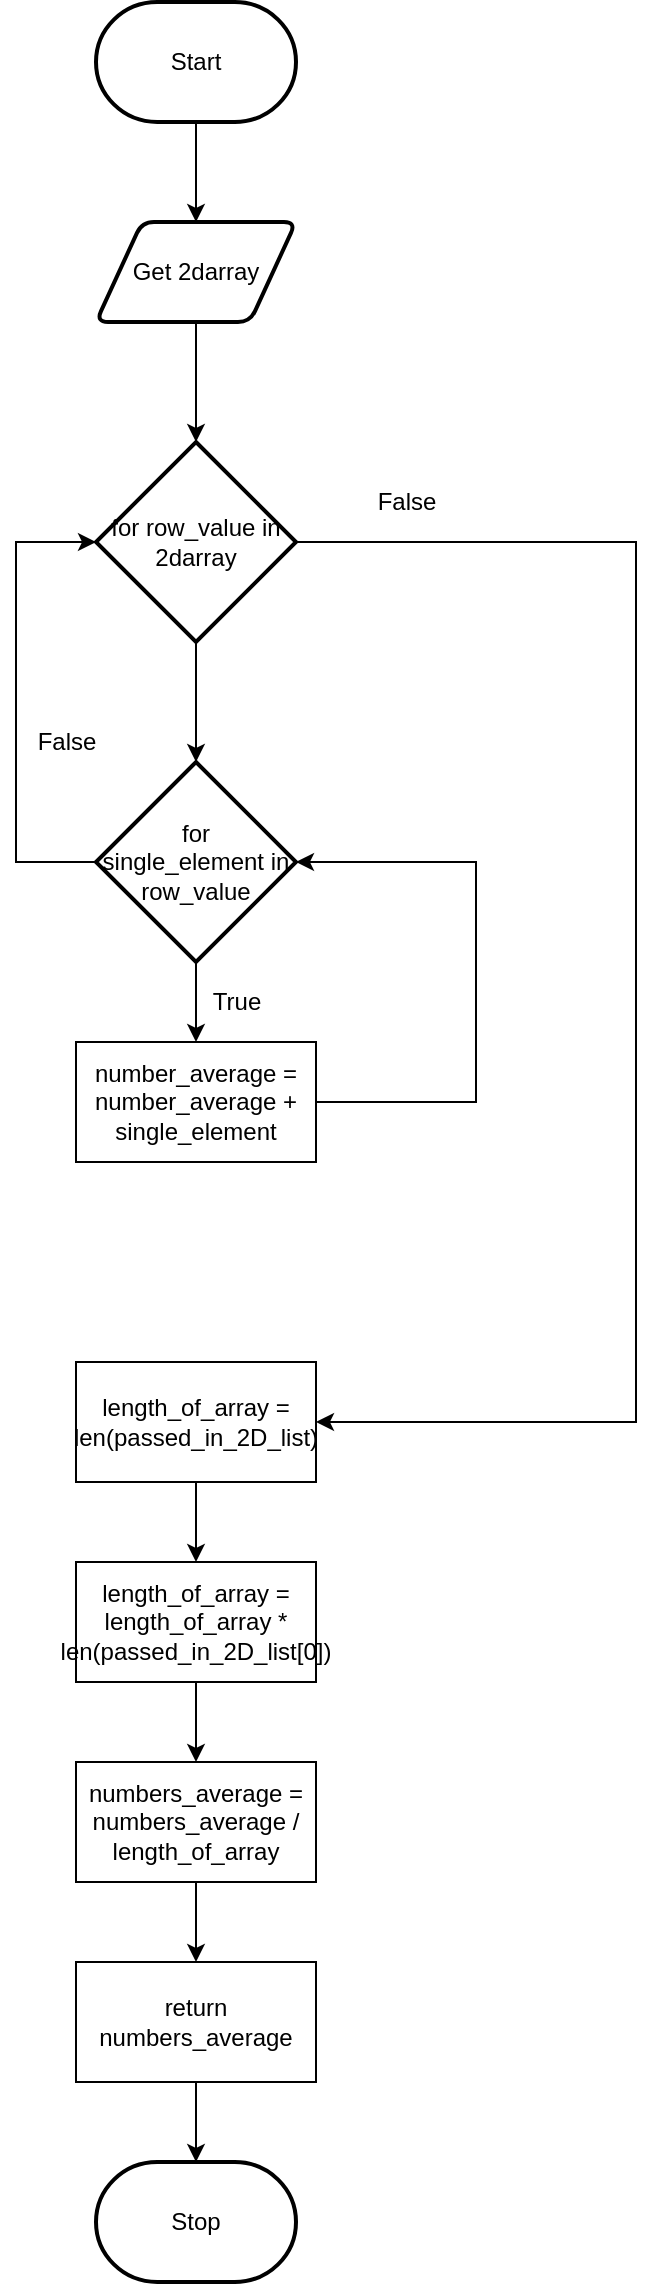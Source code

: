 <mxfile>
    <diagram id="Uj27u6g6IByhOTaoBkWt" name="Flowchart">
        <mxGraphModel dx="1074" dy="741" grid="1" gridSize="10" guides="1" tooltips="1" connect="1" arrows="1" fold="1" page="1" pageScale="1" pageWidth="827" pageHeight="1169" math="0" shadow="0">
            <root>
                <mxCell id="0"/>
                <mxCell id="1" parent="0"/>
                <mxCell id="93" style="edgeStyle=orthogonalEdgeStyle;rounded=0;html=1;entryX=0.5;entryY=0;entryDx=0;entryDy=0;entryPerimeter=0;" edge="1" parent="1" source="3" target="72">
                    <mxGeometry relative="1" as="geometry"/>
                </mxCell>
                <mxCell id="3" value="Get 2darray" style="shape=parallelogram;html=1;strokeWidth=2;perimeter=parallelogramPerimeter;whiteSpace=wrap;rounded=1;arcSize=12;size=0.23;" parent="1" vertex="1">
                    <mxGeometry x="380" y="130" width="100" height="50" as="geometry"/>
                </mxCell>
                <mxCell id="68" style="edgeStyle=orthogonalEdgeStyle;rounded=0;html=1;entryX=0.5;entryY=0;entryDx=0;entryDy=0;" parent="1" source="5" target="3" edge="1">
                    <mxGeometry relative="1" as="geometry"/>
                </mxCell>
                <mxCell id="5" value="Start" style="strokeWidth=2;html=1;shape=mxgraph.flowchart.terminator;whiteSpace=wrap;" parent="1" vertex="1">
                    <mxGeometry x="380" y="20" width="100" height="60" as="geometry"/>
                </mxCell>
                <mxCell id="11" value="Stop" style="strokeWidth=2;html=1;shape=mxgraph.flowchart.terminator;whiteSpace=wrap;" parent="1" vertex="1">
                    <mxGeometry x="380" y="1100" width="100" height="60" as="geometry"/>
                </mxCell>
                <mxCell id="52" value="False" style="text;html=1;resizable=0;autosize=1;align=center;verticalAlign=middle;points=[];fillColor=none;strokeColor=none;rounded=0;" parent="1" vertex="1">
                    <mxGeometry x="340" y="380" width="50" height="20" as="geometry"/>
                </mxCell>
                <mxCell id="53" value="True" style="text;html=1;resizable=0;autosize=1;align=center;verticalAlign=middle;points=[];fillColor=none;strokeColor=none;rounded=0;" parent="1" vertex="1">
                    <mxGeometry x="430" y="510" width="40" height="20" as="geometry"/>
                </mxCell>
                <mxCell id="74" style="edgeStyle=none;html=1;entryX=0.5;entryY=0;entryDx=0;entryDy=0;entryPerimeter=0;" edge="1" parent="1" source="72" target="73">
                    <mxGeometry relative="1" as="geometry"/>
                </mxCell>
                <mxCell id="87" style="edgeStyle=orthogonalEdgeStyle;rounded=0;html=1;entryX=1;entryY=0.5;entryDx=0;entryDy=0;" edge="1" parent="1" source="72" target="81">
                    <mxGeometry relative="1" as="geometry">
                        <Array as="points">
                            <mxPoint x="650" y="290"/>
                            <mxPoint x="650" y="730"/>
                        </Array>
                    </mxGeometry>
                </mxCell>
                <mxCell id="72" value="for row_value in 2darray" style="strokeWidth=2;html=1;shape=mxgraph.flowchart.decision;whiteSpace=wrap;" vertex="1" parent="1">
                    <mxGeometry x="380" y="240" width="100" height="100" as="geometry"/>
                </mxCell>
                <mxCell id="76" style="edgeStyle=none;html=1;entryX=0.5;entryY=0;entryDx=0;entryDy=0;" edge="1" parent="1" source="73" target="75">
                    <mxGeometry relative="1" as="geometry"/>
                </mxCell>
                <mxCell id="78" style="edgeStyle=orthogonalEdgeStyle;html=1;rounded=0;" edge="1" parent="1" source="73" target="72">
                    <mxGeometry relative="1" as="geometry">
                        <Array as="points">
                            <mxPoint x="340" y="450"/>
                            <mxPoint x="340" y="290"/>
                        </Array>
                    </mxGeometry>
                </mxCell>
                <mxCell id="73" value="for single_element&amp;nbsp;in row_value" style="strokeWidth=2;html=1;shape=mxgraph.flowchart.decision;whiteSpace=wrap;" vertex="1" parent="1">
                    <mxGeometry x="380" y="400" width="100" height="100" as="geometry"/>
                </mxCell>
                <mxCell id="80" style="edgeStyle=orthogonalEdgeStyle;rounded=0;html=1;entryX=1;entryY=0.5;entryDx=0;entryDy=0;entryPerimeter=0;" edge="1" parent="1" source="75" target="73">
                    <mxGeometry relative="1" as="geometry">
                        <Array as="points">
                            <mxPoint x="570" y="570"/>
                            <mxPoint x="570" y="450"/>
                        </Array>
                    </mxGeometry>
                </mxCell>
                <mxCell id="75" value="number_average = number_average + single_element" style="rounded=0;whiteSpace=wrap;html=1;" vertex="1" parent="1">
                    <mxGeometry x="370" y="540" width="120" height="60" as="geometry"/>
                </mxCell>
                <mxCell id="88" style="edgeStyle=orthogonalEdgeStyle;rounded=0;html=1;entryX=0.5;entryY=0;entryDx=0;entryDy=0;" edge="1" parent="1" source="81" target="85">
                    <mxGeometry relative="1" as="geometry"/>
                </mxCell>
                <mxCell id="81" value="length_of_array = len(passed_in_2D_list)" style="rounded=0;whiteSpace=wrap;html=1;" vertex="1" parent="1">
                    <mxGeometry x="370" y="700" width="120" height="60" as="geometry"/>
                </mxCell>
                <mxCell id="84" value="False" style="text;html=1;resizable=0;autosize=1;align=center;verticalAlign=middle;points=[];fillColor=none;strokeColor=none;rounded=0;" vertex="1" parent="1">
                    <mxGeometry x="510" y="260" width="50" height="20" as="geometry"/>
                </mxCell>
                <mxCell id="89" style="edgeStyle=orthogonalEdgeStyle;rounded=0;html=1;entryX=0.5;entryY=0;entryDx=0;entryDy=0;" edge="1" parent="1" source="85" target="86">
                    <mxGeometry relative="1" as="geometry"/>
                </mxCell>
                <mxCell id="85" value="length_of_array = length_of_array * len(passed_in_2D_list[0])" style="rounded=0;whiteSpace=wrap;html=1;" vertex="1" parent="1">
                    <mxGeometry x="370" y="800" width="120" height="60" as="geometry"/>
                </mxCell>
                <mxCell id="91" style="edgeStyle=orthogonalEdgeStyle;rounded=0;html=1;entryX=0.5;entryY=0;entryDx=0;entryDy=0;" edge="1" parent="1" source="86" target="90">
                    <mxGeometry relative="1" as="geometry"/>
                </mxCell>
                <mxCell id="86" value="numbers_average = numbers_average / length_of_array" style="rounded=0;whiteSpace=wrap;html=1;" vertex="1" parent="1">
                    <mxGeometry x="370" y="900" width="120" height="60" as="geometry"/>
                </mxCell>
                <mxCell id="92" style="edgeStyle=orthogonalEdgeStyle;rounded=0;html=1;entryX=0.5;entryY=0;entryDx=0;entryDy=0;entryPerimeter=0;" edge="1" parent="1" source="90" target="11">
                    <mxGeometry relative="1" as="geometry"/>
                </mxCell>
                <mxCell id="90" value="return numbers_average" style="rounded=0;whiteSpace=wrap;html=1;" vertex="1" parent="1">
                    <mxGeometry x="370" y="1000" width="120" height="60" as="geometry"/>
                </mxCell>
            </root>
        </mxGraphModel>
    </diagram>
</mxfile>
